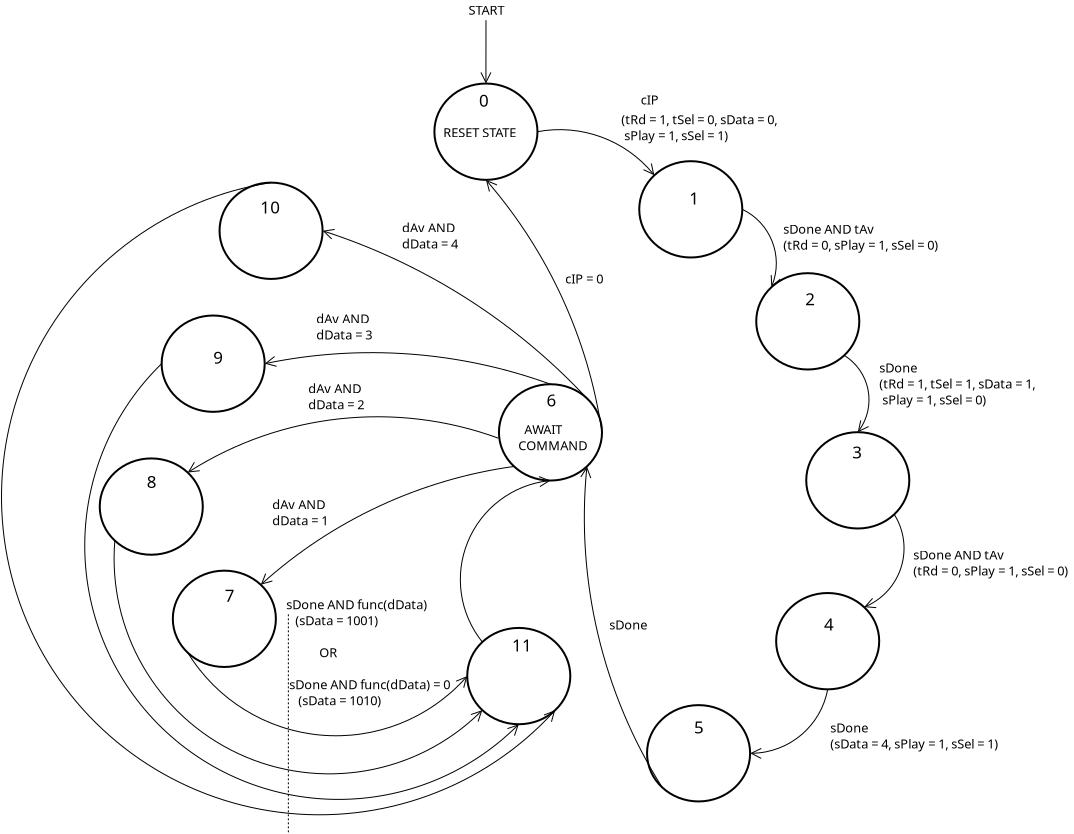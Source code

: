 <?xml version="1.0" encoding="UTF-8"?>
<dia:diagram xmlns:dia="http://www.lysator.liu.se/~alla/dia/">
  <dia:layer name="Background" visible="true" active="true">
    <dia:object type="Standard - Ellipse" version="0" id="O0">
      <dia:attribute name="obj_pos">
        <dia:point val="49.076,-181.464"/>
      </dia:attribute>
      <dia:attribute name="obj_bb">
        <dia:rectangle val="49.026,-181.514;54.279,-176.598"/>
      </dia:attribute>
      <dia:attribute name="elem_corner">
        <dia:point val="49.076,-181.464"/>
      </dia:attribute>
      <dia:attribute name="elem_width">
        <dia:real val="5.153"/>
      </dia:attribute>
      <dia:attribute name="elem_height">
        <dia:real val="4.816"/>
      </dia:attribute>
      <dia:attribute name="border_width">
        <dia:real val="0.1"/>
      </dia:attribute>
    </dia:object>
    <dia:object type="Standard - Text" version="1" id="O1">
      <dia:attribute name="obj_pos">
        <dia:point val="51.302,-180.306"/>
      </dia:attribute>
      <dia:attribute name="obj_bb">
        <dia:rectangle val="51.302,-181.074;51.775,-180.126"/>
      </dia:attribute>
      <dia:attribute name="text">
        <dia:composite type="text">
          <dia:attribute name="string">
            <dia:string>#0#</dia:string>
          </dia:attribute>
          <dia:attribute name="font">
            <dia:font family="sans" style="0" name="Helvetica"/>
          </dia:attribute>
          <dia:attribute name="height">
            <dia:real val="1.058"/>
          </dia:attribute>
          <dia:attribute name="pos">
            <dia:point val="51.302,-180.306"/>
          </dia:attribute>
          <dia:attribute name="color">
            <dia:color val="#000000"/>
          </dia:attribute>
          <dia:attribute name="alignment">
            <dia:enum val="0"/>
          </dia:attribute>
        </dia:composite>
      </dia:attribute>
      <dia:attribute name="valign">
        <dia:enum val="3"/>
      </dia:attribute>
    </dia:object>
    <dia:object type="Standard - Arc" version="0" id="O2">
      <dia:attribute name="obj_pos">
        <dia:point val="54.229,-179.056"/>
      </dia:attribute>
      <dia:attribute name="obj_bb">
        <dia:rectangle val="54.197,-179.184;60.105,-176.845"/>
      </dia:attribute>
      <dia:attribute name="conn_endpoints">
        <dia:point val="54.229,-179.056"/>
        <dia:point val="60.073,-176.877"/>
      </dia:attribute>
      <dia:attribute name="curve_distance">
        <dia:real val="-0.866"/>
      </dia:attribute>
      <dia:attribute name="line_width">
        <dia:real val="0.05"/>
      </dia:attribute>
      <dia:attribute name="end_arrow">
        <dia:enum val="1"/>
      </dia:attribute>
      <dia:attribute name="end_arrow_length">
        <dia:real val="0.5"/>
      </dia:attribute>
      <dia:attribute name="end_arrow_width">
        <dia:real val="0.5"/>
      </dia:attribute>
      <dia:connections>
        <dia:connection handle="0" to="O0" connection="4"/>
        <dia:connection handle="1" to="O7" connection="0"/>
      </dia:connections>
    </dia:object>
    <dia:object type="Standard - Text" version="1" id="O3">
      <dia:attribute name="obj_pos">
        <dia:point val="59.388,-180.419"/>
      </dia:attribute>
      <dia:attribute name="obj_bb">
        <dia:rectangle val="59.388,-180.999;60.313,-180.281"/>
      </dia:attribute>
      <dia:attribute name="text">
        <dia:composite type="text">
          <dia:attribute name="string">
            <dia:string>#cIP#</dia:string>
          </dia:attribute>
          <dia:attribute name="font">
            <dia:font family="sans" style="0" name="Helvetica"/>
          </dia:attribute>
          <dia:attribute name="height">
            <dia:real val="0.8"/>
          </dia:attribute>
          <dia:attribute name="pos">
            <dia:point val="59.388,-180.419"/>
          </dia:attribute>
          <dia:attribute name="color">
            <dia:color val="#000000"/>
          </dia:attribute>
          <dia:attribute name="alignment">
            <dia:enum val="0"/>
          </dia:attribute>
        </dia:composite>
      </dia:attribute>
      <dia:attribute name="valign">
        <dia:enum val="3"/>
      </dia:attribute>
    </dia:object>
    <dia:object type="Standard - Text" version="1" id="O4">
      <dia:attribute name="obj_pos">
        <dia:point val="58.424,-179.433"/>
      </dia:attribute>
      <dia:attribute name="obj_bb">
        <dia:rectangle val="58.424,-180.013;66.547,-178.495"/>
      </dia:attribute>
      <dia:attribute name="text">
        <dia:composite type="text">
          <dia:attribute name="string">
            <dia:string>#(tRd = 1, tSel = 0, sData = 0,
 sPlay = 1, sSel = 1)#</dia:string>
          </dia:attribute>
          <dia:attribute name="font">
            <dia:font family="sans" style="0" name="Helvetica"/>
          </dia:attribute>
          <dia:attribute name="height">
            <dia:real val="0.8"/>
          </dia:attribute>
          <dia:attribute name="pos">
            <dia:point val="58.424,-179.433"/>
          </dia:attribute>
          <dia:attribute name="color">
            <dia:color val="#000000"/>
          </dia:attribute>
          <dia:attribute name="alignment">
            <dia:enum val="0"/>
          </dia:attribute>
        </dia:composite>
      </dia:attribute>
      <dia:attribute name="valign">
        <dia:enum val="3"/>
      </dia:attribute>
    </dia:object>
    <dia:object type="Standard - Line" version="0" id="O5">
      <dia:attribute name="obj_pos">
        <dia:point val="51.655,-184.63"/>
      </dia:attribute>
      <dia:attribute name="obj_bb">
        <dia:rectangle val="51.362,-184.655;51.943,-181.408"/>
      </dia:attribute>
      <dia:attribute name="conn_endpoints">
        <dia:point val="51.655,-184.63"/>
        <dia:point val="51.652,-181.464"/>
      </dia:attribute>
      <dia:attribute name="numcp">
        <dia:int val="1"/>
      </dia:attribute>
      <dia:attribute name="line_width">
        <dia:real val="0.05"/>
      </dia:attribute>
      <dia:attribute name="end_arrow">
        <dia:enum val="1"/>
      </dia:attribute>
      <dia:attribute name="end_arrow_length">
        <dia:real val="0.5"/>
      </dia:attribute>
      <dia:attribute name="end_arrow_width">
        <dia:real val="0.5"/>
      </dia:attribute>
      <dia:connections>
        <dia:connection handle="1" to="O0" connection="1"/>
      </dia:connections>
    </dia:object>
    <dia:object type="Standard - Text" version="1" id="O6">
      <dia:attribute name="obj_pos">
        <dia:point val="50.785,-184.906"/>
      </dia:attribute>
      <dia:attribute name="obj_bb">
        <dia:rectangle val="50.785,-185.486;52.823,-184.769"/>
      </dia:attribute>
      <dia:attribute name="text">
        <dia:composite type="text">
          <dia:attribute name="string">
            <dia:string>#START#</dia:string>
          </dia:attribute>
          <dia:attribute name="font">
            <dia:font family="sans" style="0" name="Helvetica"/>
          </dia:attribute>
          <dia:attribute name="height">
            <dia:real val="0.8"/>
          </dia:attribute>
          <dia:attribute name="pos">
            <dia:point val="50.785,-184.906"/>
          </dia:attribute>
          <dia:attribute name="color">
            <dia:color val="#000000"/>
          </dia:attribute>
          <dia:attribute name="alignment">
            <dia:enum val="0"/>
          </dia:attribute>
        </dia:composite>
      </dia:attribute>
      <dia:attribute name="valign">
        <dia:enum val="3"/>
      </dia:attribute>
    </dia:object>
    <dia:object type="Standard - Ellipse" version="0" id="O7">
      <dia:attribute name="obj_pos">
        <dia:point val="59.318,-177.582"/>
      </dia:attribute>
      <dia:attribute name="obj_bb">
        <dia:rectangle val="59.268,-177.632;64.521,-172.717"/>
      </dia:attribute>
      <dia:attribute name="elem_corner">
        <dia:point val="59.318,-177.582"/>
      </dia:attribute>
      <dia:attribute name="elem_width">
        <dia:real val="5.153"/>
      </dia:attribute>
      <dia:attribute name="elem_height">
        <dia:real val="4.816"/>
      </dia:attribute>
      <dia:attribute name="border_width">
        <dia:real val="0.1"/>
      </dia:attribute>
    </dia:object>
    <dia:object type="Standard - Text" version="1" id="O8">
      <dia:attribute name="obj_pos">
        <dia:point val="61.818,-175.415"/>
      </dia:attribute>
      <dia:attribute name="obj_bb">
        <dia:rectangle val="61.818,-176.182;62.291,-175.235"/>
      </dia:attribute>
      <dia:attribute name="text">
        <dia:composite type="text">
          <dia:attribute name="string">
            <dia:string>#1#</dia:string>
          </dia:attribute>
          <dia:attribute name="font">
            <dia:font family="sans" style="0" name="Helvetica"/>
          </dia:attribute>
          <dia:attribute name="height">
            <dia:real val="1.058"/>
          </dia:attribute>
          <dia:attribute name="pos">
            <dia:point val="61.818,-175.415"/>
          </dia:attribute>
          <dia:attribute name="color">
            <dia:color val="#000000"/>
          </dia:attribute>
          <dia:attribute name="alignment">
            <dia:enum val="0"/>
          </dia:attribute>
        </dia:composite>
      </dia:attribute>
      <dia:attribute name="valign">
        <dia:enum val="3"/>
      </dia:attribute>
    </dia:object>
    <dia:object type="Standard - Ellipse" version="0" id="O9">
      <dia:attribute name="obj_pos">
        <dia:point val="65.168,-171.982"/>
      </dia:attribute>
      <dia:attribute name="obj_bb">
        <dia:rectangle val="65.118,-172.032;70.371,-167.117"/>
      </dia:attribute>
      <dia:attribute name="elem_corner">
        <dia:point val="65.168,-171.982"/>
      </dia:attribute>
      <dia:attribute name="elem_width">
        <dia:real val="5.153"/>
      </dia:attribute>
      <dia:attribute name="elem_height">
        <dia:real val="4.816"/>
      </dia:attribute>
      <dia:attribute name="border_width">
        <dia:real val="0.1"/>
      </dia:attribute>
    </dia:object>
    <dia:object type="Standard - Text" version="1" id="O10">
      <dia:attribute name="obj_pos">
        <dia:point val="66.518,-173.952"/>
      </dia:attribute>
      <dia:attribute name="obj_bb">
        <dia:rectangle val="66.518,-174.532;74.711,-173.015"/>
      </dia:attribute>
      <dia:attribute name="text">
        <dia:composite type="text">
          <dia:attribute name="string">
            <dia:string>#sDone AND tAv
(tRd = 0, sPlay = 1, sSel = 0)#</dia:string>
          </dia:attribute>
          <dia:attribute name="font">
            <dia:font family="sans" style="0" name="Helvetica"/>
          </dia:attribute>
          <dia:attribute name="height">
            <dia:real val="0.8"/>
          </dia:attribute>
          <dia:attribute name="pos">
            <dia:point val="66.518,-173.952"/>
          </dia:attribute>
          <dia:attribute name="color">
            <dia:color val="#000000"/>
          </dia:attribute>
          <dia:attribute name="alignment">
            <dia:enum val="0"/>
          </dia:attribute>
        </dia:composite>
      </dia:attribute>
      <dia:attribute name="valign">
        <dia:enum val="3"/>
      </dia:attribute>
    </dia:object>
    <dia:object type="Standard - Ellipse" version="0" id="O11">
      <dia:attribute name="obj_pos">
        <dia:point val="67.668,-164.032"/>
      </dia:attribute>
      <dia:attribute name="obj_bb">
        <dia:rectangle val="67.618,-164.082;72.871,-159.167"/>
      </dia:attribute>
      <dia:attribute name="elem_corner">
        <dia:point val="67.668,-164.032"/>
      </dia:attribute>
      <dia:attribute name="elem_width">
        <dia:real val="5.153"/>
      </dia:attribute>
      <dia:attribute name="elem_height">
        <dia:real val="4.816"/>
      </dia:attribute>
      <dia:attribute name="border_width">
        <dia:real val="0.1"/>
      </dia:attribute>
    </dia:object>
    <dia:object type="Standard - Ellipse" version="0" id="O12">
      <dia:attribute name="obj_pos">
        <dia:point val="66.163,-155.99"/>
      </dia:attribute>
      <dia:attribute name="obj_bb">
        <dia:rectangle val="66.113,-156.04;71.366,-151.124"/>
      </dia:attribute>
      <dia:attribute name="elem_corner">
        <dia:point val="66.163,-155.99"/>
      </dia:attribute>
      <dia:attribute name="elem_width">
        <dia:real val="5.153"/>
      </dia:attribute>
      <dia:attribute name="elem_height">
        <dia:real val="4.816"/>
      </dia:attribute>
      <dia:attribute name="border_width">
        <dia:real val="0.1"/>
      </dia:attribute>
    </dia:object>
    <dia:object type="Standard - Ellipse" version="0" id="O13">
      <dia:attribute name="obj_pos">
        <dia:point val="59.708,-150.385"/>
      </dia:attribute>
      <dia:attribute name="obj_bb">
        <dia:rectangle val="59.658,-150.435;64.911,-145.519"/>
      </dia:attribute>
      <dia:attribute name="elem_corner">
        <dia:point val="59.708,-150.385"/>
      </dia:attribute>
      <dia:attribute name="elem_width">
        <dia:real val="5.153"/>
      </dia:attribute>
      <dia:attribute name="elem_height">
        <dia:real val="4.816"/>
      </dia:attribute>
      <dia:attribute name="border_width">
        <dia:real val="0.1"/>
      </dia:attribute>
    </dia:object>
    <dia:object type="Standard - Ellipse" version="0" id="O14">
      <dia:attribute name="obj_pos">
        <dia:point val="52.303,-166.43"/>
      </dia:attribute>
      <dia:attribute name="obj_bb">
        <dia:rectangle val="52.253,-166.48;57.506,-161.564"/>
      </dia:attribute>
      <dia:attribute name="elem_corner">
        <dia:point val="52.303,-166.43"/>
      </dia:attribute>
      <dia:attribute name="elem_width">
        <dia:real val="5.153"/>
      </dia:attribute>
      <dia:attribute name="elem_height">
        <dia:real val="4.816"/>
      </dia:attribute>
      <dia:attribute name="border_width">
        <dia:real val="0.1"/>
      </dia:attribute>
    </dia:object>
    <dia:object type="Standard - Ellipse" version="0" id="O15">
      <dia:attribute name="obj_pos">
        <dia:point val="35.997,-157.108"/>
      </dia:attribute>
      <dia:attribute name="obj_bb">
        <dia:rectangle val="35.947,-157.158;41.2,-152.242"/>
      </dia:attribute>
      <dia:attribute name="elem_corner">
        <dia:point val="35.997,-157.108"/>
      </dia:attribute>
      <dia:attribute name="elem_width">
        <dia:real val="5.153"/>
      </dia:attribute>
      <dia:attribute name="elem_height">
        <dia:real val="4.816"/>
      </dia:attribute>
      <dia:attribute name="border_width">
        <dia:real val="0.1"/>
      </dia:attribute>
    </dia:object>
    <dia:object type="Standard - Ellipse" version="0" id="O16">
      <dia:attribute name="obj_pos">
        <dia:point val="32.343,-162.72"/>
      </dia:attribute>
      <dia:attribute name="obj_bb">
        <dia:rectangle val="32.293,-162.77;37.546,-157.854"/>
      </dia:attribute>
      <dia:attribute name="elem_corner">
        <dia:point val="32.343,-162.72"/>
      </dia:attribute>
      <dia:attribute name="elem_width">
        <dia:real val="5.153"/>
      </dia:attribute>
      <dia:attribute name="elem_height">
        <dia:real val="4.816"/>
      </dia:attribute>
      <dia:attribute name="border_width">
        <dia:real val="0.1"/>
      </dia:attribute>
    </dia:object>
    <dia:object type="Standard - Ellipse" version="0" id="O17">
      <dia:attribute name="obj_pos">
        <dia:point val="35.438,-169.865"/>
      </dia:attribute>
      <dia:attribute name="obj_bb">
        <dia:rectangle val="35.388,-169.915;40.641,-164.999"/>
      </dia:attribute>
      <dia:attribute name="elem_corner">
        <dia:point val="35.438,-169.865"/>
      </dia:attribute>
      <dia:attribute name="elem_width">
        <dia:real val="5.153"/>
      </dia:attribute>
      <dia:attribute name="elem_height">
        <dia:real val="4.816"/>
      </dia:attribute>
      <dia:attribute name="border_width">
        <dia:real val="0.1"/>
      </dia:attribute>
    </dia:object>
    <dia:object type="Standard - Ellipse" version="0" id="O18">
      <dia:attribute name="obj_pos">
        <dia:point val="38.333,-176.51"/>
      </dia:attribute>
      <dia:attribute name="obj_bb">
        <dia:rectangle val="38.283,-176.56;43.536,-171.644"/>
      </dia:attribute>
      <dia:attribute name="elem_corner">
        <dia:point val="38.333,-176.51"/>
      </dia:attribute>
      <dia:attribute name="elem_width">
        <dia:real val="5.153"/>
      </dia:attribute>
      <dia:attribute name="elem_height">
        <dia:real val="4.816"/>
      </dia:attribute>
      <dia:attribute name="border_width">
        <dia:real val="0.1"/>
      </dia:attribute>
    </dia:object>
    <dia:object type="Standard - Text" version="1" id="O19">
      <dia:attribute name="obj_pos">
        <dia:point val="67.618,-170.377"/>
      </dia:attribute>
      <dia:attribute name="obj_bb">
        <dia:rectangle val="67.618,-171.145;68.091,-170.197"/>
      </dia:attribute>
      <dia:attribute name="text">
        <dia:composite type="text">
          <dia:attribute name="string">
            <dia:string>#2#</dia:string>
          </dia:attribute>
          <dia:attribute name="font">
            <dia:font family="sans" style="0" name="Helvetica"/>
          </dia:attribute>
          <dia:attribute name="height">
            <dia:real val="1.058"/>
          </dia:attribute>
          <dia:attribute name="pos">
            <dia:point val="67.618,-170.377"/>
          </dia:attribute>
          <dia:attribute name="color">
            <dia:color val="#000000"/>
          </dia:attribute>
          <dia:attribute name="alignment">
            <dia:enum val="0"/>
          </dia:attribute>
        </dia:composite>
      </dia:attribute>
      <dia:attribute name="valign">
        <dia:enum val="3"/>
      </dia:attribute>
    </dia:object>
    <dia:object type="Standard - Text" version="1" id="O20">
      <dia:attribute name="obj_pos">
        <dia:point val="69.963,-162.722"/>
      </dia:attribute>
      <dia:attribute name="obj_bb">
        <dia:rectangle val="69.963,-163.49;70.436,-162.542"/>
      </dia:attribute>
      <dia:attribute name="text">
        <dia:composite type="text">
          <dia:attribute name="string">
            <dia:string>#3#</dia:string>
          </dia:attribute>
          <dia:attribute name="font">
            <dia:font family="sans" style="0" name="Helvetica"/>
          </dia:attribute>
          <dia:attribute name="height">
            <dia:real val="1.058"/>
          </dia:attribute>
          <dia:attribute name="pos">
            <dia:point val="69.963,-162.722"/>
          </dia:attribute>
          <dia:attribute name="color">
            <dia:color val="#000000"/>
          </dia:attribute>
          <dia:attribute name="alignment">
            <dia:enum val="0"/>
          </dia:attribute>
        </dia:composite>
      </dia:attribute>
      <dia:attribute name="valign">
        <dia:enum val="3"/>
      </dia:attribute>
    </dia:object>
    <dia:object type="Standard - Text" version="1" id="O21">
      <dia:attribute name="obj_pos">
        <dia:point val="68.558,-154.117"/>
      </dia:attribute>
      <dia:attribute name="obj_bb">
        <dia:rectangle val="68.558,-154.885;69.031,-153.938"/>
      </dia:attribute>
      <dia:attribute name="text">
        <dia:composite type="text">
          <dia:attribute name="string">
            <dia:string>#4#</dia:string>
          </dia:attribute>
          <dia:attribute name="font">
            <dia:font family="sans" style="0" name="Helvetica"/>
          </dia:attribute>
          <dia:attribute name="height">
            <dia:real val="1.058"/>
          </dia:attribute>
          <dia:attribute name="pos">
            <dia:point val="68.558,-154.117"/>
          </dia:attribute>
          <dia:attribute name="color">
            <dia:color val="#000000"/>
          </dia:attribute>
          <dia:attribute name="alignment">
            <dia:enum val="0"/>
          </dia:attribute>
        </dia:composite>
      </dia:attribute>
      <dia:attribute name="valign">
        <dia:enum val="3"/>
      </dia:attribute>
    </dia:object>
    <dia:object type="Standard - Text" version="1" id="O22">
      <dia:attribute name="obj_pos">
        <dia:point val="62.053,-148.962"/>
      </dia:attribute>
      <dia:attribute name="obj_bb">
        <dia:rectangle val="62.053,-149.73;62.526,-148.782"/>
      </dia:attribute>
      <dia:attribute name="text">
        <dia:composite type="text">
          <dia:attribute name="string">
            <dia:string>#5#</dia:string>
          </dia:attribute>
          <dia:attribute name="font">
            <dia:font family="sans" style="0" name="Helvetica"/>
          </dia:attribute>
          <dia:attribute name="height">
            <dia:real val="1.058"/>
          </dia:attribute>
          <dia:attribute name="pos">
            <dia:point val="62.053,-148.962"/>
          </dia:attribute>
          <dia:attribute name="color">
            <dia:color val="#000000"/>
          </dia:attribute>
          <dia:attribute name="alignment">
            <dia:enum val="0"/>
          </dia:attribute>
        </dia:composite>
      </dia:attribute>
      <dia:attribute name="valign">
        <dia:enum val="3"/>
      </dia:attribute>
    </dia:object>
    <dia:object type="Standard - Text" version="1" id="O23">
      <dia:attribute name="obj_pos">
        <dia:point val="54.68,-165.322"/>
      </dia:attribute>
      <dia:attribute name="obj_bb">
        <dia:rectangle val="54.68,-166.09;55.152,-165.142"/>
      </dia:attribute>
      <dia:attribute name="text">
        <dia:composite type="text">
          <dia:attribute name="string">
            <dia:string>#6#</dia:string>
          </dia:attribute>
          <dia:attribute name="font">
            <dia:font family="sans" style="0" name="Helvetica"/>
          </dia:attribute>
          <dia:attribute name="height">
            <dia:real val="1.058"/>
          </dia:attribute>
          <dia:attribute name="pos">
            <dia:point val="54.68,-165.322"/>
          </dia:attribute>
          <dia:attribute name="color">
            <dia:color val="#000000"/>
          </dia:attribute>
          <dia:attribute name="alignment">
            <dia:enum val="0"/>
          </dia:attribute>
        </dia:composite>
      </dia:attribute>
      <dia:attribute name="valign">
        <dia:enum val="3"/>
      </dia:attribute>
    </dia:object>
    <dia:object type="Standard - Text" version="1" id="O24">
      <dia:attribute name="obj_pos">
        <dia:point val="38.593,-155.552"/>
      </dia:attribute>
      <dia:attribute name="obj_bb">
        <dia:rectangle val="38.593,-156.32;39.066,-155.372"/>
      </dia:attribute>
      <dia:attribute name="text">
        <dia:composite type="text">
          <dia:attribute name="string">
            <dia:string>#7#</dia:string>
          </dia:attribute>
          <dia:attribute name="font">
            <dia:font family="sans" style="0" name="Helvetica"/>
          </dia:attribute>
          <dia:attribute name="height">
            <dia:real val="1.058"/>
          </dia:attribute>
          <dia:attribute name="pos">
            <dia:point val="38.593,-155.552"/>
          </dia:attribute>
          <dia:attribute name="color">
            <dia:color val="#000000"/>
          </dia:attribute>
          <dia:attribute name="alignment">
            <dia:enum val="0"/>
          </dia:attribute>
        </dia:composite>
      </dia:attribute>
      <dia:attribute name="valign">
        <dia:enum val="3"/>
      </dia:attribute>
    </dia:object>
    <dia:object type="Standard - Text" version="1" id="O25">
      <dia:attribute name="obj_pos">
        <dia:point val="34.688,-161.247"/>
      </dia:attribute>
      <dia:attribute name="obj_bb">
        <dia:rectangle val="34.688,-162.015;35.161,-161.067"/>
      </dia:attribute>
      <dia:attribute name="text">
        <dia:composite type="text">
          <dia:attribute name="string">
            <dia:string>#8#</dia:string>
          </dia:attribute>
          <dia:attribute name="font">
            <dia:font family="sans" style="0" name="Helvetica"/>
          </dia:attribute>
          <dia:attribute name="height">
            <dia:real val="1.058"/>
          </dia:attribute>
          <dia:attribute name="pos">
            <dia:point val="34.688,-161.247"/>
          </dia:attribute>
          <dia:attribute name="color">
            <dia:color val="#000000"/>
          </dia:attribute>
          <dia:attribute name="alignment">
            <dia:enum val="0"/>
          </dia:attribute>
        </dia:composite>
      </dia:attribute>
      <dia:attribute name="valign">
        <dia:enum val="3"/>
      </dia:attribute>
    </dia:object>
    <dia:object type="Standard - Ellipse" version="0" id="O26">
      <dia:attribute name="obj_pos">
        <dia:point val="50.718,-154.245"/>
      </dia:attribute>
      <dia:attribute name="obj_bb">
        <dia:rectangle val="50.668,-154.295;55.921,-149.379"/>
      </dia:attribute>
      <dia:attribute name="elem_corner">
        <dia:point val="50.718,-154.245"/>
      </dia:attribute>
      <dia:attribute name="elem_width">
        <dia:real val="5.153"/>
      </dia:attribute>
      <dia:attribute name="elem_height">
        <dia:real val="4.816"/>
      </dia:attribute>
      <dia:attribute name="border_width">
        <dia:real val="0.1"/>
      </dia:attribute>
    </dia:object>
    <dia:object type="Standard - Text" version="1" id="O27">
      <dia:attribute name="obj_pos">
        <dia:point val="38.015,-167.457"/>
      </dia:attribute>
      <dia:attribute name="obj_bb">
        <dia:rectangle val="38.015,-168.225;38.487,-167.277"/>
      </dia:attribute>
      <dia:attribute name="text">
        <dia:composite type="text">
          <dia:attribute name="string">
            <dia:string>#9#</dia:string>
          </dia:attribute>
          <dia:attribute name="font">
            <dia:font family="sans" style="0" name="Helvetica"/>
          </dia:attribute>
          <dia:attribute name="height">
            <dia:real val="1.058"/>
          </dia:attribute>
          <dia:attribute name="pos">
            <dia:point val="38.015,-167.457"/>
          </dia:attribute>
          <dia:attribute name="color">
            <dia:color val="#000000"/>
          </dia:attribute>
          <dia:attribute name="alignment">
            <dia:enum val="0"/>
          </dia:attribute>
        </dia:composite>
      </dia:attribute>
      <dia:attribute name="valign">
        <dia:enum val="3"/>
      </dia:attribute>
      <dia:connections>
        <dia:connection handle="0" to="O17" connection="8"/>
      </dia:connections>
    </dia:object>
    <dia:object type="Standard - Text" version="1" id="O28">
      <dia:attribute name="obj_pos">
        <dia:point val="40.363,-174.972"/>
      </dia:attribute>
      <dia:attribute name="obj_bb">
        <dia:rectangle val="40.363,-175.74;41.308,-174.792"/>
      </dia:attribute>
      <dia:attribute name="text">
        <dia:composite type="text">
          <dia:attribute name="string">
            <dia:string>#10#</dia:string>
          </dia:attribute>
          <dia:attribute name="font">
            <dia:font family="sans" style="0" name="Helvetica"/>
          </dia:attribute>
          <dia:attribute name="height">
            <dia:real val="1.058"/>
          </dia:attribute>
          <dia:attribute name="pos">
            <dia:point val="40.363,-174.972"/>
          </dia:attribute>
          <dia:attribute name="color">
            <dia:color val="#000000"/>
          </dia:attribute>
          <dia:attribute name="alignment">
            <dia:enum val="0"/>
          </dia:attribute>
        </dia:composite>
      </dia:attribute>
      <dia:attribute name="valign">
        <dia:enum val="3"/>
      </dia:attribute>
    </dia:object>
    <dia:object type="Standard - Text" version="1" id="O29">
      <dia:attribute name="obj_pos">
        <dia:point val="52.958,-153.067"/>
      </dia:attribute>
      <dia:attribute name="obj_bb">
        <dia:rectangle val="52.958,-153.835;53.841,-152.887"/>
      </dia:attribute>
      <dia:attribute name="text">
        <dia:composite type="text">
          <dia:attribute name="string">
            <dia:string>#11#</dia:string>
          </dia:attribute>
          <dia:attribute name="font">
            <dia:font family="sans" style="0" name="Helvetica"/>
          </dia:attribute>
          <dia:attribute name="height">
            <dia:real val="1.058"/>
          </dia:attribute>
          <dia:attribute name="pos">
            <dia:point val="52.958,-153.067"/>
          </dia:attribute>
          <dia:attribute name="color">
            <dia:color val="#000000"/>
          </dia:attribute>
          <dia:attribute name="alignment">
            <dia:enum val="0"/>
          </dia:attribute>
        </dia:composite>
      </dia:attribute>
      <dia:attribute name="valign">
        <dia:enum val="3"/>
      </dia:attribute>
    </dia:object>
    <dia:object type="Standard - Text" version="1" id="O30">
      <dia:attribute name="obj_pos">
        <dia:point val="71.318,-167.015"/>
      </dia:attribute>
      <dia:attribute name="obj_bb">
        <dia:rectangle val="71.318,-167.595;79.441,-165.277"/>
      </dia:attribute>
      <dia:attribute name="text">
        <dia:composite type="text">
          <dia:attribute name="string">
            <dia:string>#sDone
(tRd = 1, tSel = 1, sData = 1,
 sPlay = 1, sSel = 0)#</dia:string>
          </dia:attribute>
          <dia:attribute name="font">
            <dia:font family="sans" style="0" name="Helvetica"/>
          </dia:attribute>
          <dia:attribute name="height">
            <dia:real val="0.8"/>
          </dia:attribute>
          <dia:attribute name="pos">
            <dia:point val="71.318,-167.015"/>
          </dia:attribute>
          <dia:attribute name="color">
            <dia:color val="#000000"/>
          </dia:attribute>
          <dia:attribute name="alignment">
            <dia:enum val="0"/>
          </dia:attribute>
        </dia:composite>
      </dia:attribute>
      <dia:attribute name="valign">
        <dia:enum val="3"/>
      </dia:attribute>
    </dia:object>
    <dia:object type="Standard - Text" version="1" id="O31">
      <dia:attribute name="obj_pos">
        <dia:point val="73.018,-157.665"/>
      </dia:attribute>
      <dia:attribute name="obj_bb">
        <dia:rectangle val="73.001,-158.263;81.211,-156.692"/>
      </dia:attribute>
      <dia:attribute name="text">
        <dia:composite type="text">
          <dia:attribute name="string">
            <dia:string>#sDone AND tAv
(tRd = 0, sPlay = 1, sSel = 0)#</dia:string>
          </dia:attribute>
          <dia:attribute name="font">
            <dia:font family="sans" style="0" name="Helvetica"/>
          </dia:attribute>
          <dia:attribute name="height">
            <dia:real val="0.8"/>
          </dia:attribute>
          <dia:attribute name="pos">
            <dia:point val="73.018,-157.665"/>
          </dia:attribute>
          <dia:attribute name="color">
            <dia:color val="#000000"/>
          </dia:attribute>
          <dia:attribute name="alignment">
            <dia:enum val="0"/>
          </dia:attribute>
        </dia:composite>
      </dia:attribute>
      <dia:attribute name="valign">
        <dia:enum val="3"/>
      </dia:attribute>
    </dia:object>
    <dia:object type="Standard - Text" version="1" id="O32">
      <dia:attribute name="obj_pos">
        <dia:point val="68.868,-149.015"/>
      </dia:attribute>
      <dia:attribute name="obj_bb">
        <dia:rectangle val="68.868,-149.595;77.736,-148.077"/>
      </dia:attribute>
      <dia:attribute name="text">
        <dia:composite type="text">
          <dia:attribute name="string">
            <dia:string>#sDone
(sData = 4, sPlay = 1, sSel = 1)#</dia:string>
          </dia:attribute>
          <dia:attribute name="font">
            <dia:font family="sans" style="0" name="Helvetica"/>
          </dia:attribute>
          <dia:attribute name="height">
            <dia:real val="0.8"/>
          </dia:attribute>
          <dia:attribute name="pos">
            <dia:point val="68.868,-149.015"/>
          </dia:attribute>
          <dia:attribute name="color">
            <dia:color val="#000000"/>
          </dia:attribute>
          <dia:attribute name="alignment">
            <dia:enum val="0"/>
          </dia:attribute>
        </dia:composite>
      </dia:attribute>
      <dia:attribute name="valign">
        <dia:enum val="3"/>
      </dia:attribute>
    </dia:object>
    <dia:object type="Standard - Text" version="1" id="O33">
      <dia:attribute name="obj_pos">
        <dia:point val="57.819,-154.165"/>
      </dia:attribute>
      <dia:attribute name="obj_bb">
        <dia:rectangle val="57.819,-154.745;59.666,-154.027"/>
      </dia:attribute>
      <dia:attribute name="text">
        <dia:composite type="text">
          <dia:attribute name="string">
            <dia:string>#sDone#</dia:string>
          </dia:attribute>
          <dia:attribute name="font">
            <dia:font family="sans" style="0" name="Helvetica"/>
          </dia:attribute>
          <dia:attribute name="height">
            <dia:real val="0.8"/>
          </dia:attribute>
          <dia:attribute name="pos">
            <dia:point val="57.819,-154.165"/>
          </dia:attribute>
          <dia:attribute name="color">
            <dia:color val="#000000"/>
          </dia:attribute>
          <dia:attribute name="alignment">
            <dia:enum val="0"/>
          </dia:attribute>
        </dia:composite>
      </dia:attribute>
      <dia:attribute name="valign">
        <dia:enum val="3"/>
      </dia:attribute>
    </dia:object>
    <dia:object type="Standard - Text" version="1" id="O34">
      <dia:attribute name="obj_pos">
        <dia:point val="55.618,-171.465"/>
      </dia:attribute>
      <dia:attribute name="obj_bb">
        <dia:rectangle val="55.618,-172.045;57.616,-171.327"/>
      </dia:attribute>
      <dia:attribute name="text">
        <dia:composite type="text">
          <dia:attribute name="string">
            <dia:string>#cIP = 0#</dia:string>
          </dia:attribute>
          <dia:attribute name="font">
            <dia:font family="sans" style="0" name="Helvetica"/>
          </dia:attribute>
          <dia:attribute name="height">
            <dia:real val="0.8"/>
          </dia:attribute>
          <dia:attribute name="pos">
            <dia:point val="55.618,-171.465"/>
          </dia:attribute>
          <dia:attribute name="color">
            <dia:color val="#000000"/>
          </dia:attribute>
          <dia:attribute name="alignment">
            <dia:enum val="0"/>
          </dia:attribute>
        </dia:composite>
      </dia:attribute>
      <dia:attribute name="valign">
        <dia:enum val="3"/>
      </dia:attribute>
    </dia:object>
    <dia:object type="Standard - Text" version="1" id="O35">
      <dia:attribute name="obj_pos">
        <dia:point val="40.968,-160.177"/>
      </dia:attribute>
      <dia:attribute name="obj_bb">
        <dia:rectangle val="40.968,-160.757;43.758,-159.24"/>
      </dia:attribute>
      <dia:attribute name="text">
        <dia:composite type="text">
          <dia:attribute name="string">
            <dia:string>#dAv AND 
dData = 1#</dia:string>
          </dia:attribute>
          <dia:attribute name="font">
            <dia:font family="sans" style="0" name="Helvetica"/>
          </dia:attribute>
          <dia:attribute name="height">
            <dia:real val="0.8"/>
          </dia:attribute>
          <dia:attribute name="pos">
            <dia:point val="40.968,-160.177"/>
          </dia:attribute>
          <dia:attribute name="color">
            <dia:color val="#000000"/>
          </dia:attribute>
          <dia:attribute name="alignment">
            <dia:enum val="0"/>
          </dia:attribute>
        </dia:composite>
      </dia:attribute>
      <dia:attribute name="valign">
        <dia:enum val="3"/>
      </dia:attribute>
    </dia:object>
    <dia:object type="Standard - Text" version="1" id="O36">
      <dia:attribute name="obj_pos">
        <dia:point val="42.769,-165.977"/>
      </dia:attribute>
      <dia:attribute name="obj_bb">
        <dia:rectangle val="42.769,-166.557;45.559,-165.04"/>
      </dia:attribute>
      <dia:attribute name="text">
        <dia:composite type="text">
          <dia:attribute name="string">
            <dia:string>#dAv AND 
dData = 2#</dia:string>
          </dia:attribute>
          <dia:attribute name="font">
            <dia:font family="sans" style="0" name="Helvetica"/>
          </dia:attribute>
          <dia:attribute name="height">
            <dia:real val="0.8"/>
          </dia:attribute>
          <dia:attribute name="pos">
            <dia:point val="42.769,-165.977"/>
          </dia:attribute>
          <dia:attribute name="color">
            <dia:color val="#000000"/>
          </dia:attribute>
          <dia:attribute name="alignment">
            <dia:enum val="0"/>
          </dia:attribute>
        </dia:composite>
      </dia:attribute>
      <dia:attribute name="valign">
        <dia:enum val="3"/>
      </dia:attribute>
    </dia:object>
    <dia:object type="Standard - Text" version="1" id="O37">
      <dia:attribute name="obj_pos">
        <dia:point val="43.163,-169.472"/>
      </dia:attribute>
      <dia:attribute name="obj_bb">
        <dia:rectangle val="43.163,-170.052;45.953,-168.535"/>
      </dia:attribute>
      <dia:attribute name="text">
        <dia:composite type="text">
          <dia:attribute name="string">
            <dia:string>#dAv AND
dData = 3#</dia:string>
          </dia:attribute>
          <dia:attribute name="font">
            <dia:font family="sans" style="0" name="Helvetica"/>
          </dia:attribute>
          <dia:attribute name="height">
            <dia:real val="0.8"/>
          </dia:attribute>
          <dia:attribute name="pos">
            <dia:point val="43.163,-169.472"/>
          </dia:attribute>
          <dia:attribute name="color">
            <dia:color val="#000000"/>
          </dia:attribute>
          <dia:attribute name="alignment">
            <dia:enum val="0"/>
          </dia:attribute>
        </dia:composite>
      </dia:attribute>
      <dia:attribute name="valign">
        <dia:enum val="3"/>
      </dia:attribute>
    </dia:object>
    <dia:object type="Standard - Text" version="1" id="O38">
      <dia:attribute name="obj_pos">
        <dia:point val="47.459,-174.017"/>
      </dia:attribute>
      <dia:attribute name="obj_bb">
        <dia:rectangle val="47.459,-174.597;50.248,-173.08"/>
      </dia:attribute>
      <dia:attribute name="text">
        <dia:composite type="text">
          <dia:attribute name="string">
            <dia:string>#dAv AND 
dData = 4#</dia:string>
          </dia:attribute>
          <dia:attribute name="font">
            <dia:font family="sans" style="0" name="Helvetica"/>
          </dia:attribute>
          <dia:attribute name="height">
            <dia:real val="0.8"/>
          </dia:attribute>
          <dia:attribute name="pos">
            <dia:point val="47.459,-174.017"/>
          </dia:attribute>
          <dia:attribute name="color">
            <dia:color val="#000000"/>
          </dia:attribute>
          <dia:attribute name="alignment">
            <dia:enum val="0"/>
          </dia:attribute>
        </dia:composite>
      </dia:attribute>
      <dia:attribute name="valign">
        <dia:enum val="3"/>
      </dia:attribute>
    </dia:object>
    <dia:object type="Standard - Arc" version="0" id="O39">
      <dia:attribute name="obj_pos">
        <dia:point val="53.058,-162.319"/>
      </dia:attribute>
      <dia:attribute name="obj_bb">
        <dia:rectangle val="40.362,-162.353;53.091,-156.369"/>
      </dia:attribute>
      <dia:attribute name="conn_endpoints">
        <dia:point val="53.058,-162.319"/>
        <dia:point val="40.395,-156.403"/>
      </dia:attribute>
      <dia:attribute name="curve_distance">
        <dia:real val="1.054"/>
      </dia:attribute>
      <dia:attribute name="line_width">
        <dia:real val="0.05"/>
      </dia:attribute>
      <dia:attribute name="end_arrow">
        <dia:enum val="1"/>
      </dia:attribute>
      <dia:attribute name="end_arrow_length">
        <dia:real val="0.5"/>
      </dia:attribute>
      <dia:attribute name="end_arrow_width">
        <dia:real val="0.5"/>
      </dia:attribute>
      <dia:connections>
        <dia:connection handle="0" to="O14" connection="5"/>
        <dia:connection handle="1" to="O15" connection="2"/>
      </dia:connections>
    </dia:object>
    <dia:object type="Standard - Arc" version="0" id="O40">
      <dia:attribute name="obj_pos">
        <dia:point val="54.88,-164.022"/>
      </dia:attribute>
      <dia:attribute name="obj_bb">
        <dia:rectangle val="36.714,-165.008;54.907,-161.987"/>
      </dia:attribute>
      <dia:attribute name="conn_endpoints">
        <dia:point val="54.88,-164.022"/>
        <dia:point val="36.742,-162.015"/>
      </dia:attribute>
      <dia:attribute name="curve_distance">
        <dia:real val="1.833"/>
      </dia:attribute>
      <dia:attribute name="line_width">
        <dia:real val="0.05"/>
      </dia:attribute>
      <dia:attribute name="end_arrow">
        <dia:enum val="1"/>
      </dia:attribute>
      <dia:attribute name="end_arrow_length">
        <dia:real val="0.5"/>
      </dia:attribute>
      <dia:attribute name="end_arrow_width">
        <dia:real val="0.5"/>
      </dia:attribute>
      <dia:connections>
        <dia:connection handle="0" to="O14" connection="8"/>
        <dia:connection handle="1" to="O16" connection="2"/>
      </dia:connections>
    </dia:object>
    <dia:object type="Standard - Arc" version="0" id="O41">
      <dia:attribute name="obj_pos">
        <dia:point val="54.88,-166.43"/>
      </dia:attribute>
      <dia:attribute name="obj_bb">
        <dia:rectangle val="40.565,-168.033;54.907,-166.403"/>
      </dia:attribute>
      <dia:attribute name="conn_endpoints">
        <dia:point val="54.88,-166.43"/>
        <dia:point val="40.591,-167.457"/>
      </dia:attribute>
      <dia:attribute name="curve_distance">
        <dia:real val="1"/>
      </dia:attribute>
      <dia:attribute name="line_width">
        <dia:real val="0.05"/>
      </dia:attribute>
      <dia:attribute name="end_arrow">
        <dia:enum val="1"/>
      </dia:attribute>
      <dia:attribute name="end_arrow_length">
        <dia:real val="0.5"/>
      </dia:attribute>
      <dia:attribute name="end_arrow_width">
        <dia:real val="0.5"/>
      </dia:attribute>
      <dia:connections>
        <dia:connection handle="0" to="O14" connection="1"/>
        <dia:connection handle="1" to="O17" connection="4"/>
      </dia:connections>
    </dia:object>
    <dia:object type="Standard - Arc" version="0" id="O42">
      <dia:attribute name="obj_pos">
        <dia:point val="56.702,-165.725"/>
      </dia:attribute>
      <dia:attribute name="obj_bb">
        <dia:rectangle val="43.452,-174.202;56.736,-165.69"/>
      </dia:attribute>
      <dia:attribute name="conn_endpoints">
        <dia:point val="56.702,-165.725"/>
        <dia:point val="43.486,-174.102"/>
      </dia:attribute>
      <dia:attribute name="curve_distance">
        <dia:real val="1"/>
      </dia:attribute>
      <dia:attribute name="line_width">
        <dia:real val="0.05"/>
      </dia:attribute>
      <dia:attribute name="end_arrow">
        <dia:enum val="1"/>
      </dia:attribute>
      <dia:attribute name="end_arrow_length">
        <dia:real val="0.5"/>
      </dia:attribute>
      <dia:attribute name="end_arrow_width">
        <dia:real val="0.5"/>
      </dia:attribute>
      <dia:connections>
        <dia:connection handle="0" to="O14" connection="2"/>
        <dia:connection handle="1" to="O18" connection="4"/>
      </dia:connections>
    </dia:object>
    <dia:object type="Standard - Arc" version="0" id="O43">
      <dia:attribute name="obj_pos">
        <dia:point val="64.471,-175.175"/>
      </dia:attribute>
      <dia:attribute name="obj_bb">
        <dia:rectangle val="64.439,-175.207;66.421,-171.245"/>
      </dia:attribute>
      <dia:attribute name="conn_endpoints">
        <dia:point val="64.471,-175.175"/>
        <dia:point val="65.923,-171.277"/>
      </dia:attribute>
      <dia:attribute name="curve_distance">
        <dia:real val="-0.839"/>
      </dia:attribute>
      <dia:attribute name="line_width">
        <dia:real val="0.05"/>
      </dia:attribute>
      <dia:attribute name="end_arrow">
        <dia:enum val="1"/>
      </dia:attribute>
      <dia:attribute name="end_arrow_length">
        <dia:real val="0.5"/>
      </dia:attribute>
      <dia:attribute name="end_arrow_width">
        <dia:real val="0.5"/>
      </dia:attribute>
      <dia:connections>
        <dia:connection handle="0" to="O7" connection="4"/>
        <dia:connection handle="1" to="O9" connection="0"/>
      </dia:connections>
    </dia:object>
    <dia:object type="Standard - Arc" version="0" id="O44">
      <dia:attribute name="obj_pos">
        <dia:point val="69.567,-167.872"/>
      </dia:attribute>
      <dia:attribute name="obj_bb">
        <dia:rectangle val="69.538,-167.901;70.833,-164.004"/>
      </dia:attribute>
      <dia:attribute name="conn_endpoints">
        <dia:point val="69.567,-167.872"/>
        <dia:point val="70.245,-164.032"/>
      </dia:attribute>
      <dia:attribute name="curve_distance">
        <dia:real val="-0.874"/>
      </dia:attribute>
      <dia:attribute name="line_width">
        <dia:real val="0.05"/>
      </dia:attribute>
      <dia:attribute name="end_arrow">
        <dia:enum val="1"/>
      </dia:attribute>
      <dia:attribute name="end_arrow_length">
        <dia:real val="0.5"/>
      </dia:attribute>
      <dia:attribute name="end_arrow_width">
        <dia:real val="0.5"/>
      </dia:attribute>
      <dia:connections>
        <dia:connection handle="0" to="O9" connection="7"/>
        <dia:connection handle="1" to="O11" connection="1"/>
      </dia:connections>
    </dia:object>
    <dia:object type="Standard - Arc" version="0" id="O45">
      <dia:attribute name="obj_pos">
        <dia:point val="72.067,-159.922"/>
      </dia:attribute>
      <dia:attribute name="obj_bb">
        <dia:rectangle val="70.53,-159.953;72.583,-155.225"/>
      </dia:attribute>
      <dia:attribute name="conn_endpoints">
        <dia:point val="72.067,-159.922"/>
        <dia:point val="70.562,-155.285"/>
      </dia:attribute>
      <dia:attribute name="curve_distance">
        <dia:real val="-1.145"/>
      </dia:attribute>
      <dia:attribute name="line_width">
        <dia:real val="0.05"/>
      </dia:attribute>
      <dia:attribute name="end_arrow">
        <dia:enum val="1"/>
      </dia:attribute>
      <dia:attribute name="end_arrow_length">
        <dia:real val="0.5"/>
      </dia:attribute>
      <dia:attribute name="end_arrow_width">
        <dia:real val="0.5"/>
      </dia:attribute>
      <dia:connections>
        <dia:connection handle="0" to="O11" connection="7"/>
        <dia:connection handle="1" to="O12" connection="2"/>
      </dia:connections>
    </dia:object>
    <dia:object type="Standard - Arc" version="0" id="O46">
      <dia:attribute name="obj_pos">
        <dia:point val="68.74,-151.174"/>
      </dia:attribute>
      <dia:attribute name="obj_bb">
        <dia:rectangle val="64.826,-151.209;68.775,-147.68"/>
      </dia:attribute>
      <dia:attribute name="conn_endpoints">
        <dia:point val="68.74,-151.174"/>
        <dia:point val="64.861,-147.977"/>
      </dia:attribute>
      <dia:attribute name="curve_distance">
        <dia:real val="-0.918"/>
      </dia:attribute>
      <dia:attribute name="line_width">
        <dia:real val="0.05"/>
      </dia:attribute>
      <dia:attribute name="end_arrow">
        <dia:enum val="1"/>
      </dia:attribute>
      <dia:attribute name="end_arrow_length">
        <dia:real val="0.5"/>
      </dia:attribute>
      <dia:attribute name="end_arrow_width">
        <dia:real val="0.5"/>
      </dia:attribute>
      <dia:connections>
        <dia:connection handle="0" to="O12" connection="6"/>
        <dia:connection handle="1" to="O13" connection="4"/>
      </dia:connections>
    </dia:object>
    <dia:object type="Standard - Arc" version="0" id="O47">
      <dia:attribute name="obj_pos">
        <dia:point val="60.463,-146.274"/>
      </dia:attribute>
      <dia:attribute name="obj_bb">
        <dia:rectangle val="56.354,-162.35;60.493,-146.244"/>
      </dia:attribute>
      <dia:attribute name="conn_endpoints">
        <dia:point val="60.463,-146.274"/>
        <dia:point val="56.702,-162.319"/>
      </dia:attribute>
      <dia:attribute name="curve_distance">
        <dia:real val="-1.378"/>
      </dia:attribute>
      <dia:attribute name="line_width">
        <dia:real val="0.05"/>
      </dia:attribute>
      <dia:attribute name="end_arrow">
        <dia:enum val="1"/>
      </dia:attribute>
      <dia:attribute name="end_arrow_length">
        <dia:real val="0.5"/>
      </dia:attribute>
      <dia:attribute name="end_arrow_width">
        <dia:real val="0.5"/>
      </dia:attribute>
      <dia:connections>
        <dia:connection handle="0" to="O13" connection="5"/>
        <dia:connection handle="1" to="O14" connection="7"/>
      </dia:connections>
    </dia:object>
    <dia:object type="Standard - Arc" version="0" id="O48">
      <dia:attribute name="obj_pos">
        <dia:point val="57.456,-164.022"/>
      </dia:attribute>
      <dia:attribute name="obj_bb">
        <dia:rectangle val="51.619,-176.681;57.489,-163.989"/>
      </dia:attribute>
      <dia:attribute name="conn_endpoints">
        <dia:point val="57.456,-164.022"/>
        <dia:point val="51.652,-176.648"/>
      </dia:attribute>
      <dia:attribute name="curve_distance">
        <dia:real val="1"/>
      </dia:attribute>
      <dia:attribute name="line_width">
        <dia:real val="0.05"/>
      </dia:attribute>
      <dia:attribute name="end_arrow">
        <dia:enum val="1"/>
      </dia:attribute>
      <dia:attribute name="end_arrow_length">
        <dia:real val="0.5"/>
      </dia:attribute>
      <dia:attribute name="end_arrow_width">
        <dia:real val="0.5"/>
      </dia:attribute>
      <dia:connections>
        <dia:connection handle="0" to="O14" connection="4"/>
        <dia:connection handle="1" to="O0" connection="6"/>
      </dia:connections>
    </dia:object>
    <dia:object type="Standard - Arc" version="0" id="O49">
      <dia:attribute name="obj_pos">
        <dia:point val="51.473,-153.54"/>
      </dia:attribute>
      <dia:attribute name="obj_bb">
        <dia:rectangle val="50.348,-161.849;54.913,-153.507"/>
      </dia:attribute>
      <dia:attribute name="conn_endpoints">
        <dia:point val="51.473,-153.54"/>
        <dia:point val="54.88,-161.614"/>
      </dia:attribute>
      <dia:attribute name="curve_distance">
        <dia:real val="-2.618"/>
      </dia:attribute>
      <dia:attribute name="line_width">
        <dia:real val="0.05"/>
      </dia:attribute>
      <dia:attribute name="end_arrow">
        <dia:enum val="1"/>
      </dia:attribute>
      <dia:attribute name="end_arrow_length">
        <dia:real val="0.5"/>
      </dia:attribute>
      <dia:attribute name="end_arrow_width">
        <dia:real val="0.5"/>
      </dia:attribute>
      <dia:connections>
        <dia:connection handle="0" to="O26" connection="0"/>
        <dia:connection handle="1" to="O14" connection="6"/>
      </dia:connections>
    </dia:object>
    <dia:object type="Standard - Arc" version="0" id="O50">
      <dia:attribute name="obj_pos">
        <dia:point val="36.752,-152.997"/>
      </dia:attribute>
      <dia:attribute name="obj_bb">
        <dia:rectangle val="36.725,-153.024;50.745,-148.827"/>
      </dia:attribute>
      <dia:attribute name="conn_endpoints">
        <dia:point val="36.752,-152.997"/>
        <dia:point val="50.718,-151.837"/>
      </dia:attribute>
      <dia:attribute name="curve_distance">
        <dia:real val="3.547"/>
      </dia:attribute>
      <dia:attribute name="line_width">
        <dia:real val="0.05"/>
      </dia:attribute>
      <dia:attribute name="end_arrow">
        <dia:enum val="1"/>
      </dia:attribute>
      <dia:attribute name="end_arrow_length">
        <dia:real val="0.5"/>
      </dia:attribute>
      <dia:attribute name="end_arrow_width">
        <dia:real val="0.5"/>
      </dia:attribute>
      <dia:connections>
        <dia:connection handle="0" to="O15" connection="5"/>
        <dia:connection handle="1" to="O26" connection="3"/>
      </dia:connections>
    </dia:object>
    <dia:object type="Standard - Arc" version="0" id="O51">
      <dia:attribute name="obj_pos">
        <dia:point val="33.098,-158.609"/>
      </dia:attribute>
      <dia:attribute name="obj_bb">
        <dia:rectangle val="33.036,-158.643;51.506,-146.924"/>
      </dia:attribute>
      <dia:attribute name="conn_endpoints">
        <dia:point val="33.098,-158.609"/>
        <dia:point val="51.473,-150.134"/>
      </dia:attribute>
      <dia:attribute name="curve_distance">
        <dia:real val="7.085"/>
      </dia:attribute>
      <dia:attribute name="line_width">
        <dia:real val="0.05"/>
      </dia:attribute>
      <dia:attribute name="end_arrow">
        <dia:enum val="1"/>
      </dia:attribute>
      <dia:attribute name="end_arrow_length">
        <dia:real val="0.5"/>
      </dia:attribute>
      <dia:attribute name="end_arrow_width">
        <dia:real val="0.5"/>
      </dia:attribute>
      <dia:connections>
        <dia:connection handle="0" to="O16" connection="5"/>
        <dia:connection handle="1" to="O26" connection="5"/>
      </dia:connections>
    </dia:object>
    <dia:object type="Standard - Arc" version="0" id="O52">
      <dia:attribute name="obj_pos">
        <dia:point val="35.438,-167.457"/>
      </dia:attribute>
      <dia:attribute name="obj_bb">
        <dia:rectangle val="31.568,-167.492;53.33,-145.646"/>
      </dia:attribute>
      <dia:attribute name="conn_endpoints">
        <dia:point val="35.438,-167.457"/>
        <dia:point val="53.295,-149.429"/>
      </dia:attribute>
      <dia:attribute name="curve_distance">
        <dia:real val="12.808"/>
      </dia:attribute>
      <dia:attribute name="line_width">
        <dia:real val="0.05"/>
      </dia:attribute>
      <dia:attribute name="end_arrow">
        <dia:enum val="1"/>
      </dia:attribute>
      <dia:attribute name="end_arrow_length">
        <dia:real val="0.5"/>
      </dia:attribute>
      <dia:attribute name="end_arrow_width">
        <dia:real val="0.5"/>
      </dia:attribute>
      <dia:connections>
        <dia:connection handle="0" to="O17" connection="3"/>
        <dia:connection handle="1" to="O26" connection="6"/>
      </dia:connections>
    </dia:object>
    <dia:object type="Standard - Arc" version="0" id="O53">
      <dia:attribute name="obj_pos">
        <dia:point val="40.91,-176.51"/>
      </dia:attribute>
      <dia:attribute name="obj_bb">
        <dia:rectangle val="27.406,-176.544;55.15,-144.877"/>
      </dia:attribute>
      <dia:attribute name="conn_endpoints">
        <dia:point val="40.91,-176.51"/>
        <dia:point val="55.117,-150.134"/>
      </dia:attribute>
      <dia:attribute name="curve_distance">
        <dia:real val="21.219"/>
      </dia:attribute>
      <dia:attribute name="line_width">
        <dia:real val="0.05"/>
      </dia:attribute>
      <dia:attribute name="end_arrow">
        <dia:enum val="1"/>
      </dia:attribute>
      <dia:attribute name="end_arrow_length">
        <dia:real val="0.5"/>
      </dia:attribute>
      <dia:attribute name="end_arrow_width">
        <dia:real val="0.5"/>
      </dia:attribute>
      <dia:connections>
        <dia:connection handle="0" to="O18" connection="1"/>
        <dia:connection handle="1" to="O26" connection="7"/>
      </dia:connections>
    </dia:object>
    <dia:object type="Standard - Text" version="1" id="O54">
      <dia:attribute name="obj_pos">
        <dia:point val="49.524,-178.775"/>
      </dia:attribute>
      <dia:attribute name="obj_bb">
        <dia:rectangle val="49.524,-179.355;53.791,-178.637"/>
      </dia:attribute>
      <dia:attribute name="text">
        <dia:composite type="text">
          <dia:attribute name="string">
            <dia:string>#RESET STATE#</dia:string>
          </dia:attribute>
          <dia:attribute name="font">
            <dia:font family="sans" style="0" name="Helvetica"/>
          </dia:attribute>
          <dia:attribute name="height">
            <dia:real val="0.8"/>
          </dia:attribute>
          <dia:attribute name="pos">
            <dia:point val="49.524,-178.775"/>
          </dia:attribute>
          <dia:attribute name="color">
            <dia:color val="#000000"/>
          </dia:attribute>
          <dia:attribute name="alignment">
            <dia:enum val="0"/>
          </dia:attribute>
        </dia:composite>
      </dia:attribute>
      <dia:attribute name="valign">
        <dia:enum val="3"/>
      </dia:attribute>
    </dia:object>
    <dia:object type="Standard - Text" version="1" id="O55">
      <dia:attribute name="obj_pos">
        <dia:point val="53.274,-163.925"/>
      </dia:attribute>
      <dia:attribute name="obj_bb">
        <dia:rectangle val="53.274,-164.505;56.651,-162.987"/>
      </dia:attribute>
      <dia:attribute name="text">
        <dia:composite type="text">
          <dia:attribute name="string">
            <dia:string>#  AWAIT 
COMMAND#</dia:string>
          </dia:attribute>
          <dia:attribute name="font">
            <dia:font family="sans" style="0" name="Helvetica"/>
          </dia:attribute>
          <dia:attribute name="height">
            <dia:real val="0.8"/>
          </dia:attribute>
          <dia:attribute name="pos">
            <dia:point val="53.274,-163.925"/>
          </dia:attribute>
          <dia:attribute name="color">
            <dia:color val="#000000"/>
          </dia:attribute>
          <dia:attribute name="alignment">
            <dia:enum val="0"/>
          </dia:attribute>
        </dia:composite>
      </dia:attribute>
      <dia:attribute name="valign">
        <dia:enum val="3"/>
      </dia:attribute>
    </dia:object>
    <dia:object type="Standard - Text" version="1" id="O56">
      <dia:attribute name="obj_pos">
        <dia:point val="41.524,-155.175"/>
      </dia:attribute>
      <dia:attribute name="obj_bb">
        <dia:rectangle val="41.524,-155.755;49.821,-150.237"/>
      </dia:attribute>
      <dia:attribute name="text">
        <dia:composite type="text">
          <dia:attribute name="string">
            <dia:string># sDone AND func(dData)
    (sData = 1001)

            OR

  sDone AND func(dData) = 0
     (sData = 1010)#</dia:string>
          </dia:attribute>
          <dia:attribute name="font">
            <dia:font family="sans" style="0" name="Helvetica"/>
          </dia:attribute>
          <dia:attribute name="height">
            <dia:real val="0.8"/>
          </dia:attribute>
          <dia:attribute name="pos">
            <dia:point val="41.524,-155.175"/>
          </dia:attribute>
          <dia:attribute name="color">
            <dia:color val="#000000"/>
          </dia:attribute>
          <dia:attribute name="alignment">
            <dia:enum val="0"/>
          </dia:attribute>
        </dia:composite>
      </dia:attribute>
      <dia:attribute name="valign">
        <dia:enum val="3"/>
      </dia:attribute>
    </dia:object>
    <dia:object type="Standard - Line" version="0" id="O57">
      <dia:attribute name="obj_pos">
        <dia:point val="41.774,-154.925"/>
      </dia:attribute>
      <dia:attribute name="obj_bb">
        <dia:rectangle val="41.749,-154.95;41.799,-143.95"/>
      </dia:attribute>
      <dia:attribute name="conn_endpoints">
        <dia:point val="41.774,-154.925"/>
        <dia:point val="41.774,-143.975"/>
      </dia:attribute>
      <dia:attribute name="numcp">
        <dia:int val="1"/>
      </dia:attribute>
      <dia:attribute name="line_width">
        <dia:real val="0.05"/>
      </dia:attribute>
      <dia:attribute name="line_style">
        <dia:enum val="4"/>
      </dia:attribute>
    </dia:object>
  </dia:layer>
</dia:diagram>

